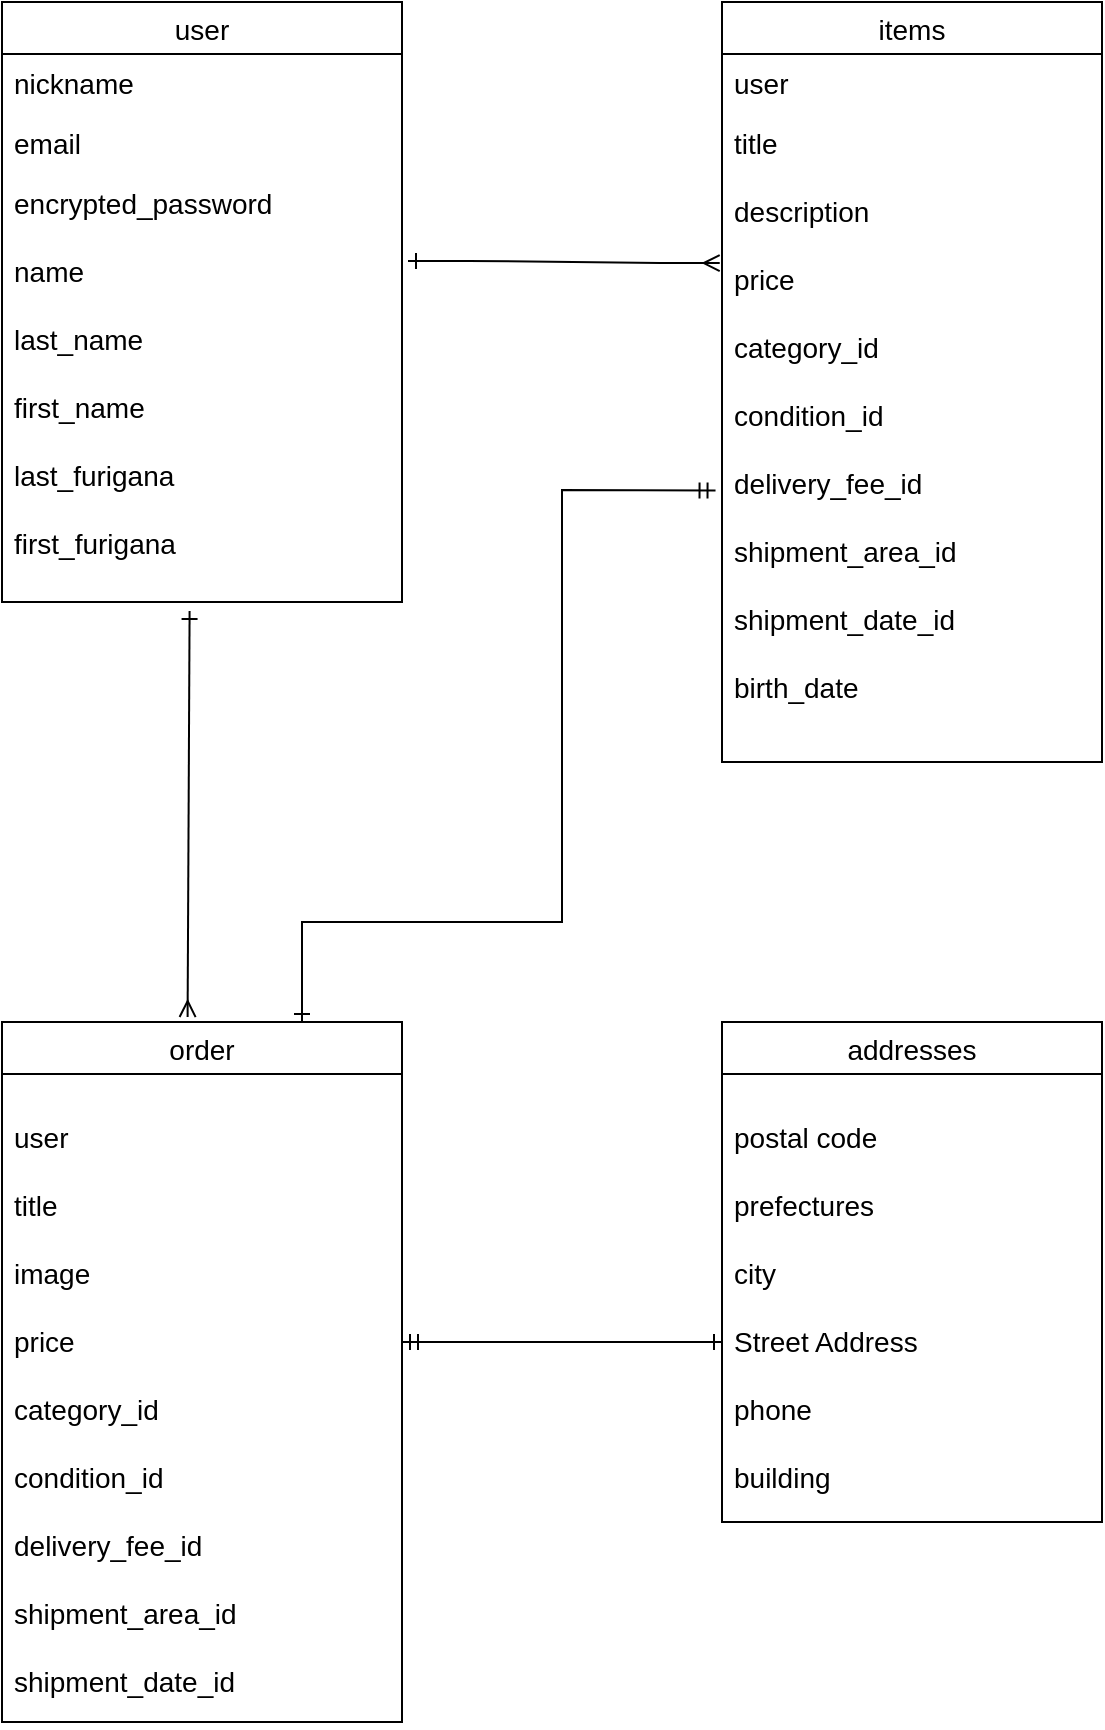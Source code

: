 <mxfile version="14.2.4" type="embed">
    <diagram id="XfWTsJzsJre9ybBAI03i" name="ページ1">
        <mxGraphModel dx="606" dy="1075" grid="1" gridSize="10" guides="1" tooltips="1" connect="1" arrows="1" fold="1" page="1" pageScale="1" pageWidth="850" pageHeight="1100" math="0" shadow="0">
            <root>
                <mxCell id="0"/>
                <mxCell id="1" parent="0"/>
                <mxCell id="6" value="addresses" style="swimlane;fontStyle=0;childLayout=stackLayout;horizontal=1;startSize=26;horizontalStack=0;resizeParent=1;resizeParentMax=0;resizeLast=0;collapsible=1;marginBottom=0;align=center;fontSize=14;" parent="1" vertex="1">
                    <mxGeometry x="520" y="550" width="190" height="250" as="geometry"/>
                </mxCell>
                <mxCell id="7" value="&#10;postal code &#10;&#10;prefectures&#10;&#10;city &#10;&#10;Street Address  &#10;&#10;phone &#10;&#10;building" style="text;strokeColor=none;fillColor=none;spacingLeft=4;spacingRight=4;overflow=hidden;rotatable=0;points=[[0,0.5],[1,0.5]];portConstraint=eastwest;fontSize=14;" parent="6" vertex="1">
                    <mxGeometry y="26" width="190" height="224" as="geometry"/>
                </mxCell>
                <mxCell id="14" value="items" style="swimlane;fontStyle=0;childLayout=stackLayout;horizontal=1;startSize=26;horizontalStack=0;resizeParent=1;resizeParentMax=0;resizeLast=0;collapsible=1;marginBottom=0;align=center;fontSize=14;" parent="1" vertex="1">
                    <mxGeometry x="520" y="40" width="190" height="380" as="geometry"/>
                </mxCell>
                <mxCell id="15" value="user" style="text;strokeColor=none;fillColor=none;spacingLeft=4;spacingRight=4;overflow=hidden;rotatable=0;points=[[0,0.5],[1,0.5]];portConstraint=eastwest;fontSize=14;" parent="14" vertex="1">
                    <mxGeometry y="26" width="190" height="30" as="geometry"/>
                </mxCell>
                <mxCell id="17" value="title&#10;&#10;description&#10;&#10;price&#10;&#10;category_id&#10;&#10;condition_id&#10;&#10;delivery_fee_id&#10;&#10;shipment_area_id&#10;&#10;shipment_date_id&#10;&#10;birth_date" style="text;strokeColor=none;fillColor=none;spacingLeft=4;spacingRight=4;overflow=hidden;rotatable=0;points=[[0,0.5],[1,0.5]];portConstraint=eastwest;fontSize=14;" parent="14" vertex="1">
                    <mxGeometry y="56" width="190" height="324" as="geometry"/>
                </mxCell>
                <mxCell id="18" value="user" style="swimlane;fontStyle=0;childLayout=stackLayout;horizontal=1;startSize=26;horizontalStack=0;resizeParent=1;resizeParentMax=0;resizeLast=0;collapsible=1;marginBottom=0;align=center;fontSize=14;" parent="1" vertex="1">
                    <mxGeometry x="160" y="40" width="200" height="300" as="geometry">
                        <mxRectangle x="160" y="80" width="60" height="26" as="alternateBounds"/>
                    </mxGeometry>
                </mxCell>
                <mxCell id="19" value="nickname&#10;" style="text;strokeColor=none;fillColor=none;spacingLeft=4;spacingRight=4;overflow=hidden;rotatable=0;points=[[0,0.5],[1,0.5]];portConstraint=eastwest;fontSize=14;" parent="18" vertex="1">
                    <mxGeometry y="26" width="200" height="30" as="geometry"/>
                </mxCell>
                <mxCell id="20" value="email" style="text;strokeColor=none;fillColor=none;spacingLeft=4;spacingRight=4;overflow=hidden;rotatable=0;points=[[0,0.5],[1,0.5]];portConstraint=eastwest;fontSize=14;" parent="18" vertex="1">
                    <mxGeometry y="56" width="200" height="30" as="geometry"/>
                </mxCell>
                <mxCell id="21" value="encrypted_password&#10;&#10;name&#10;&#10;last_name&#10;&#10;first_name&#10;&#10;last_furigana&#10;&#10;first_furigana" style="text;strokeColor=none;fillColor=none;spacingLeft=4;spacingRight=4;overflow=hidden;rotatable=0;points=[[0,0.5],[1,0.5]];portConstraint=eastwest;fontSize=14;fontColor=#000000;" parent="18" vertex="1">
                    <mxGeometry y="86" width="200" height="214" as="geometry"/>
                </mxCell>
                <mxCell id="29" value="" style="edgeStyle=entityRelationEdgeStyle;fontSize=12;html=1;endArrow=ERmany;endFill=0;entryX=-0.006;entryY=0.23;entryDx=0;entryDy=0;entryPerimeter=0;startArrow=ERone;startFill=0;exitX=1.015;exitY=0.203;exitDx=0;exitDy=0;exitPerimeter=0;rounded=0;" parent="1" source="21" target="17" edge="1">
                    <mxGeometry width="100" height="100" relative="1" as="geometry">
                        <mxPoint x="360" y="200" as="sourcePoint"/>
                        <mxPoint x="510" y="201" as="targetPoint"/>
                    </mxGeometry>
                </mxCell>
                <mxCell id="65" value="order" style="swimlane;fontStyle=0;childLayout=stackLayout;horizontal=1;startSize=26;horizontalStack=0;resizeParent=1;resizeParentMax=0;resizeLast=0;collapsible=1;marginBottom=0;align=center;fontSize=14;" parent="1" vertex="1">
                    <mxGeometry x="160" y="550" width="200" height="350" as="geometry"/>
                </mxCell>
                <mxCell id="66" value="&#10;user&#10;&#10;title&#10;&#10;image&#10;&#10;price&#10;&#10;category_id&#10;&#10;condition_id&#10;&#10;delivery_fee_id&#10;&#10;shipment_area_id&#10;&#10;shipment_date_id&#10;" style="text;strokeColor=none;fillColor=none;spacingLeft=4;spacingRight=4;overflow=hidden;rotatable=0;points=[[0,0.5],[1,0.5]];portConstraint=eastwest;fontSize=14;" parent="65" vertex="1">
                    <mxGeometry y="26" width="200" height="324" as="geometry"/>
                </mxCell>
                <mxCell id="69" value="" style="endArrow=ERone;html=1;rounded=0;startArrow=ERmandOne;startFill=0;endFill=0;" edge="1" parent="1">
                    <mxGeometry relative="1" as="geometry">
                        <mxPoint x="360" y="710" as="sourcePoint"/>
                        <mxPoint x="520" y="710" as="targetPoint"/>
                    </mxGeometry>
                </mxCell>
                <mxCell id="71" value="" style="endArrow=ERmany;html=1;rounded=0;startArrow=ERone;startFill=0;endFill=0;exitX=0.469;exitY=1.021;exitDx=0;exitDy=0;exitPerimeter=0;entryX=0.464;entryY=-0.007;entryDx=0;entryDy=0;entryPerimeter=0;" edge="1" parent="1" source="21" target="65">
                    <mxGeometry relative="1" as="geometry">
                        <mxPoint x="180" y="419" as="sourcePoint"/>
                        <mxPoint x="254" y="540" as="targetPoint"/>
                    </mxGeometry>
                </mxCell>
                <mxCell id="73" value="" style="endArrow=ERmandOne;html=1;rounded=0;exitX=0.75;exitY=0;exitDx=0;exitDy=0;entryX=-0.017;entryY=0.581;entryDx=0;entryDy=0;entryPerimeter=0;endFill=0;startArrow=ERone;startFill=0;" edge="1" parent="1" source="65" target="17">
                    <mxGeometry relative="1" as="geometry">
                        <mxPoint x="300" y="500" as="sourcePoint"/>
                        <mxPoint x="440" y="280" as="targetPoint"/>
                        <Array as="points">
                            <mxPoint x="310" y="500"/>
                            <mxPoint x="440" y="500"/>
                            <mxPoint x="440" y="284"/>
                        </Array>
                    </mxGeometry>
                </mxCell>
            </root>
        </mxGraphModel>
    </diagram>
</mxfile>